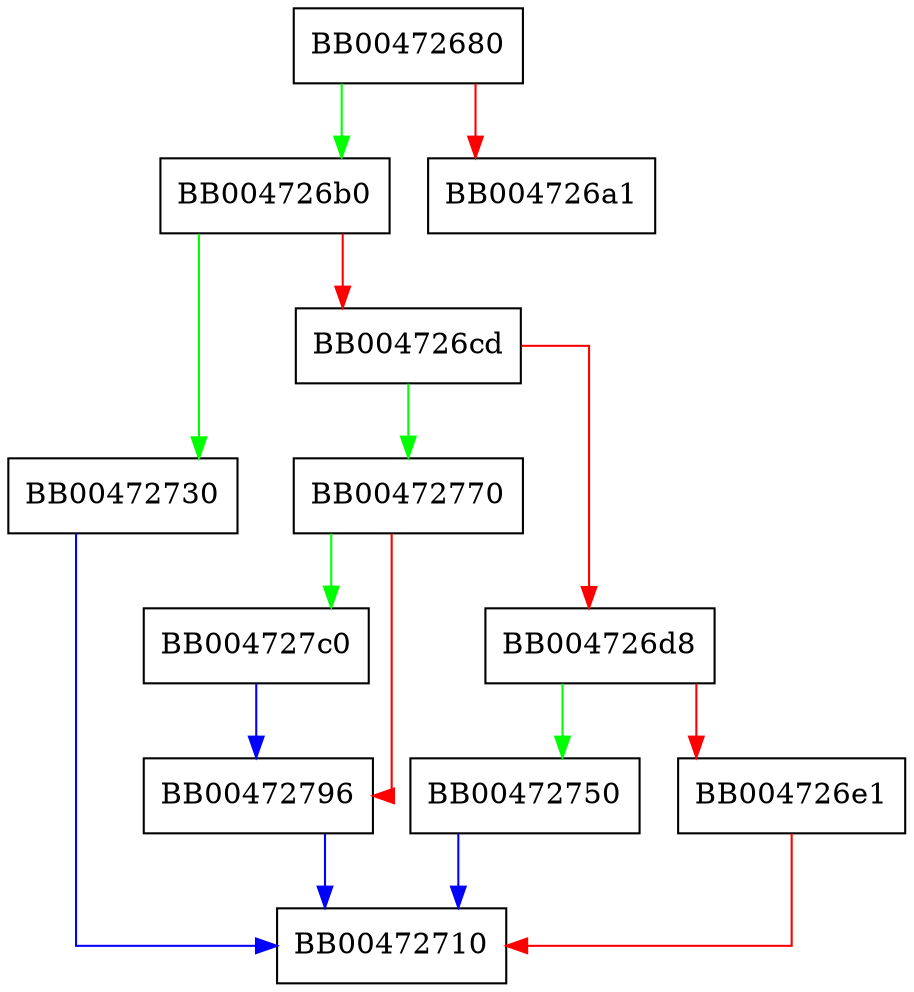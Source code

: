 digraph ssl_print_tmp_key {
  node [shape="box"];
  graph [splines=ortho];
  BB00472680 -> BB004726b0 [color="green"];
  BB00472680 -> BB004726a1 [color="red"];
  BB004726b0 -> BB00472730 [color="green"];
  BB004726b0 -> BB004726cd [color="red"];
  BB004726cd -> BB00472770 [color="green"];
  BB004726cd -> BB004726d8 [color="red"];
  BB004726d8 -> BB00472750 [color="green"];
  BB004726d8 -> BB004726e1 [color="red"];
  BB004726e1 -> BB00472710 [color="red"];
  BB00472730 -> BB00472710 [color="blue"];
  BB00472750 -> BB00472710 [color="blue"];
  BB00472770 -> BB004727c0 [color="green"];
  BB00472770 -> BB00472796 [color="red"];
  BB00472796 -> BB00472710 [color="blue"];
  BB004727c0 -> BB00472796 [color="blue"];
}